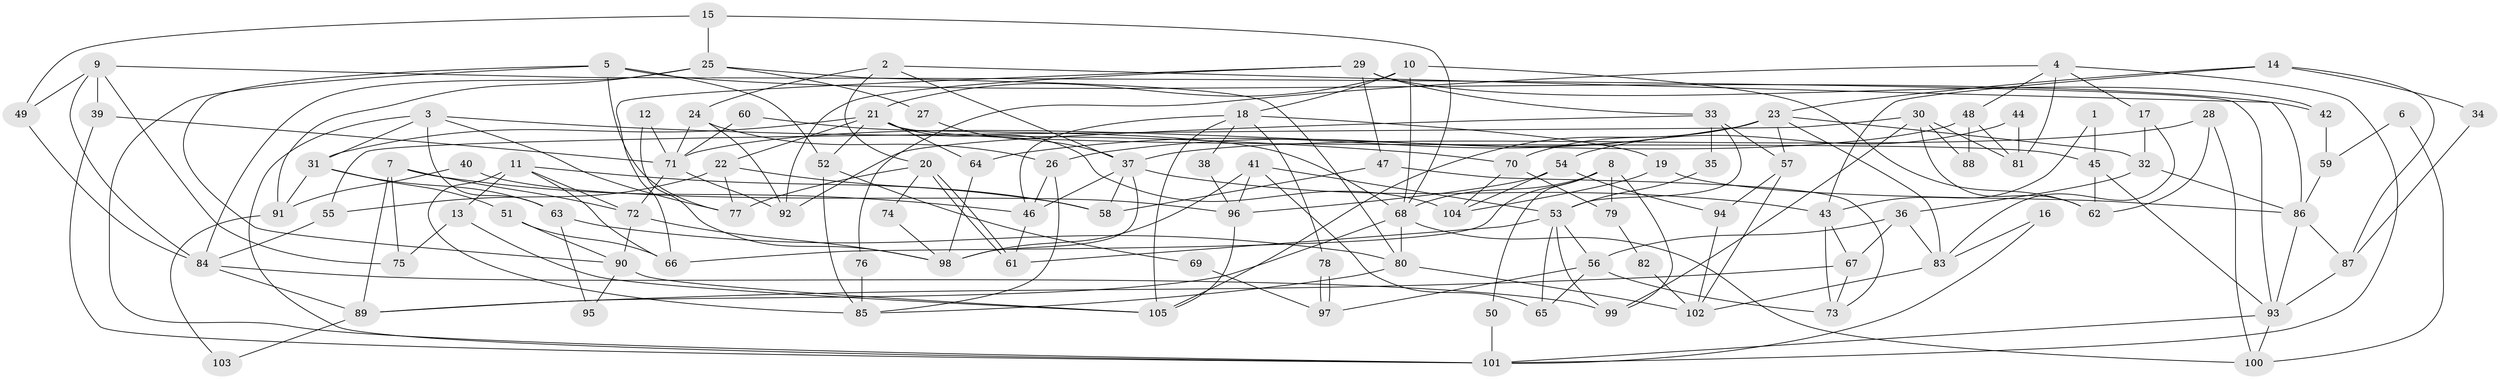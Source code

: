 // Generated by graph-tools (version 1.1) at 2025/02/03/09/25 03:02:06]
// undirected, 105 vertices, 210 edges
graph export_dot {
graph [start="1"]
  node [color=gray90,style=filled];
  1;
  2;
  3;
  4;
  5;
  6;
  7;
  8;
  9;
  10;
  11;
  12;
  13;
  14;
  15;
  16;
  17;
  18;
  19;
  20;
  21;
  22;
  23;
  24;
  25;
  26;
  27;
  28;
  29;
  30;
  31;
  32;
  33;
  34;
  35;
  36;
  37;
  38;
  39;
  40;
  41;
  42;
  43;
  44;
  45;
  46;
  47;
  48;
  49;
  50;
  51;
  52;
  53;
  54;
  55;
  56;
  57;
  58;
  59;
  60;
  61;
  62;
  63;
  64;
  65;
  66;
  67;
  68;
  69;
  70;
  71;
  72;
  73;
  74;
  75;
  76;
  77;
  78;
  79;
  80;
  81;
  82;
  83;
  84;
  85;
  86;
  87;
  88;
  89;
  90;
  91;
  92;
  93;
  94;
  95;
  96;
  97;
  98;
  99;
  100;
  101;
  102;
  103;
  104;
  105;
  1 -- 45;
  1 -- 43;
  2 -- 37;
  2 -- 86;
  2 -- 20;
  2 -- 24;
  3 -- 77;
  3 -- 101;
  3 -- 31;
  3 -- 63;
  3 -- 70;
  4 -- 17;
  4 -- 101;
  4 -- 48;
  4 -- 76;
  4 -- 81;
  5 -- 77;
  5 -- 90;
  5 -- 42;
  5 -- 52;
  5 -- 101;
  6 -- 59;
  6 -- 100;
  7 -- 72;
  7 -- 89;
  7 -- 46;
  7 -- 75;
  8 -- 99;
  8 -- 68;
  8 -- 50;
  8 -- 66;
  8 -- 79;
  9 -- 84;
  9 -- 75;
  9 -- 39;
  9 -- 49;
  9 -- 93;
  10 -- 21;
  10 -- 18;
  10 -- 62;
  10 -- 68;
  11 -- 85;
  11 -- 72;
  11 -- 13;
  11 -- 58;
  11 -- 66;
  12 -- 71;
  12 -- 98;
  13 -- 105;
  13 -- 75;
  14 -- 43;
  14 -- 87;
  14 -- 23;
  14 -- 34;
  15 -- 68;
  15 -- 49;
  15 -- 25;
  16 -- 83;
  16 -- 101;
  17 -- 32;
  17 -- 83;
  18 -- 46;
  18 -- 105;
  18 -- 19;
  18 -- 38;
  18 -- 78;
  19 -- 86;
  19 -- 104;
  20 -- 61;
  20 -- 61;
  20 -- 74;
  20 -- 77;
  21 -- 104;
  21 -- 45;
  21 -- 22;
  21 -- 31;
  21 -- 52;
  21 -- 64;
  22 -- 58;
  22 -- 55;
  22 -- 77;
  23 -- 57;
  23 -- 26;
  23 -- 32;
  23 -- 64;
  23 -- 70;
  23 -- 83;
  23 -- 105;
  24 -- 26;
  24 -- 71;
  24 -- 92;
  25 -- 80;
  25 -- 27;
  25 -- 84;
  25 -- 91;
  26 -- 85;
  26 -- 46;
  27 -- 37;
  28 -- 62;
  28 -- 100;
  28 -- 37;
  29 -- 66;
  29 -- 47;
  29 -- 33;
  29 -- 42;
  29 -- 92;
  30 -- 81;
  30 -- 55;
  30 -- 62;
  30 -- 88;
  30 -- 99;
  31 -- 51;
  31 -- 63;
  31 -- 91;
  32 -- 36;
  32 -- 86;
  33 -- 92;
  33 -- 35;
  33 -- 53;
  33 -- 57;
  34 -- 87;
  35 -- 53;
  36 -- 56;
  36 -- 83;
  36 -- 67;
  37 -- 46;
  37 -- 43;
  37 -- 58;
  37 -- 98;
  38 -- 96;
  39 -- 71;
  39 -- 101;
  40 -- 91;
  40 -- 96;
  41 -- 98;
  41 -- 53;
  41 -- 65;
  41 -- 96;
  42 -- 59;
  43 -- 73;
  43 -- 67;
  44 -- 54;
  44 -- 81;
  45 -- 62;
  45 -- 93;
  46 -- 61;
  47 -- 58;
  47 -- 73;
  48 -- 71;
  48 -- 81;
  48 -- 88;
  49 -- 84;
  50 -- 101;
  51 -- 66;
  51 -- 90;
  52 -- 69;
  52 -- 85;
  53 -- 61;
  53 -- 56;
  53 -- 65;
  53 -- 99;
  54 -- 96;
  54 -- 104;
  54 -- 94;
  55 -- 84;
  56 -- 65;
  56 -- 73;
  56 -- 97;
  57 -- 102;
  57 -- 94;
  59 -- 86;
  60 -- 68;
  60 -- 71;
  63 -- 80;
  63 -- 95;
  64 -- 98;
  67 -- 73;
  67 -- 89;
  68 -- 89;
  68 -- 80;
  68 -- 100;
  69 -- 97;
  70 -- 79;
  70 -- 104;
  71 -- 92;
  71 -- 72;
  72 -- 98;
  72 -- 90;
  74 -- 98;
  76 -- 85;
  78 -- 97;
  78 -- 97;
  79 -- 82;
  80 -- 85;
  80 -- 102;
  82 -- 102;
  83 -- 102;
  84 -- 99;
  84 -- 89;
  86 -- 93;
  86 -- 87;
  87 -- 93;
  89 -- 103;
  90 -- 95;
  90 -- 105;
  91 -- 103;
  93 -- 101;
  93 -- 100;
  94 -- 102;
  96 -- 105;
}
